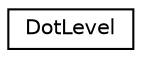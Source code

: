 digraph G
{
  edge [fontname="Helvetica",fontsize="10",labelfontname="Helvetica",labelfontsize="10"];
  node [fontname="Helvetica",fontsize="10",shape=record];
  rankdir="LR";
  Node1 [label="DotLevel",height=0.2,width=0.4,color="black", fillcolor="white", style="filled",URL="$struct_dot_level.html"];
}
